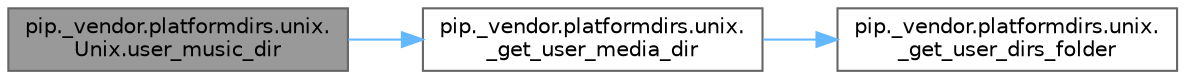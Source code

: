 digraph "pip._vendor.platformdirs.unix.Unix.user_music_dir"
{
 // LATEX_PDF_SIZE
  bgcolor="transparent";
  edge [fontname=Helvetica,fontsize=10,labelfontname=Helvetica,labelfontsize=10];
  node [fontname=Helvetica,fontsize=10,shape=box,height=0.2,width=0.4];
  rankdir="LR";
  Node1 [id="Node000001",label="pip._vendor.platformdirs.unix.\lUnix.user_music_dir",height=0.2,width=0.4,color="gray40", fillcolor="grey60", style="filled", fontcolor="black",tooltip=" "];
  Node1 -> Node2 [id="edge1_Node000001_Node000002",color="steelblue1",style="solid",tooltip=" "];
  Node2 [id="Node000002",label="pip._vendor.platformdirs.unix.\l_get_user_media_dir",height=0.2,width=0.4,color="grey40", fillcolor="white", style="filled",URL="$namespacepip_1_1__vendor_1_1platformdirs_1_1unix.html#a81bfef6ca44cbfe40e8c3145c5e88d55",tooltip=" "];
  Node2 -> Node3 [id="edge2_Node000002_Node000003",color="steelblue1",style="solid",tooltip=" "];
  Node3 [id="Node000003",label="pip._vendor.platformdirs.unix.\l_get_user_dirs_folder",height=0.2,width=0.4,color="grey40", fillcolor="white", style="filled",URL="$namespacepip_1_1__vendor_1_1platformdirs_1_1unix.html#a1b79ba2a7166072373356b220c4daca7",tooltip=" "];
}
